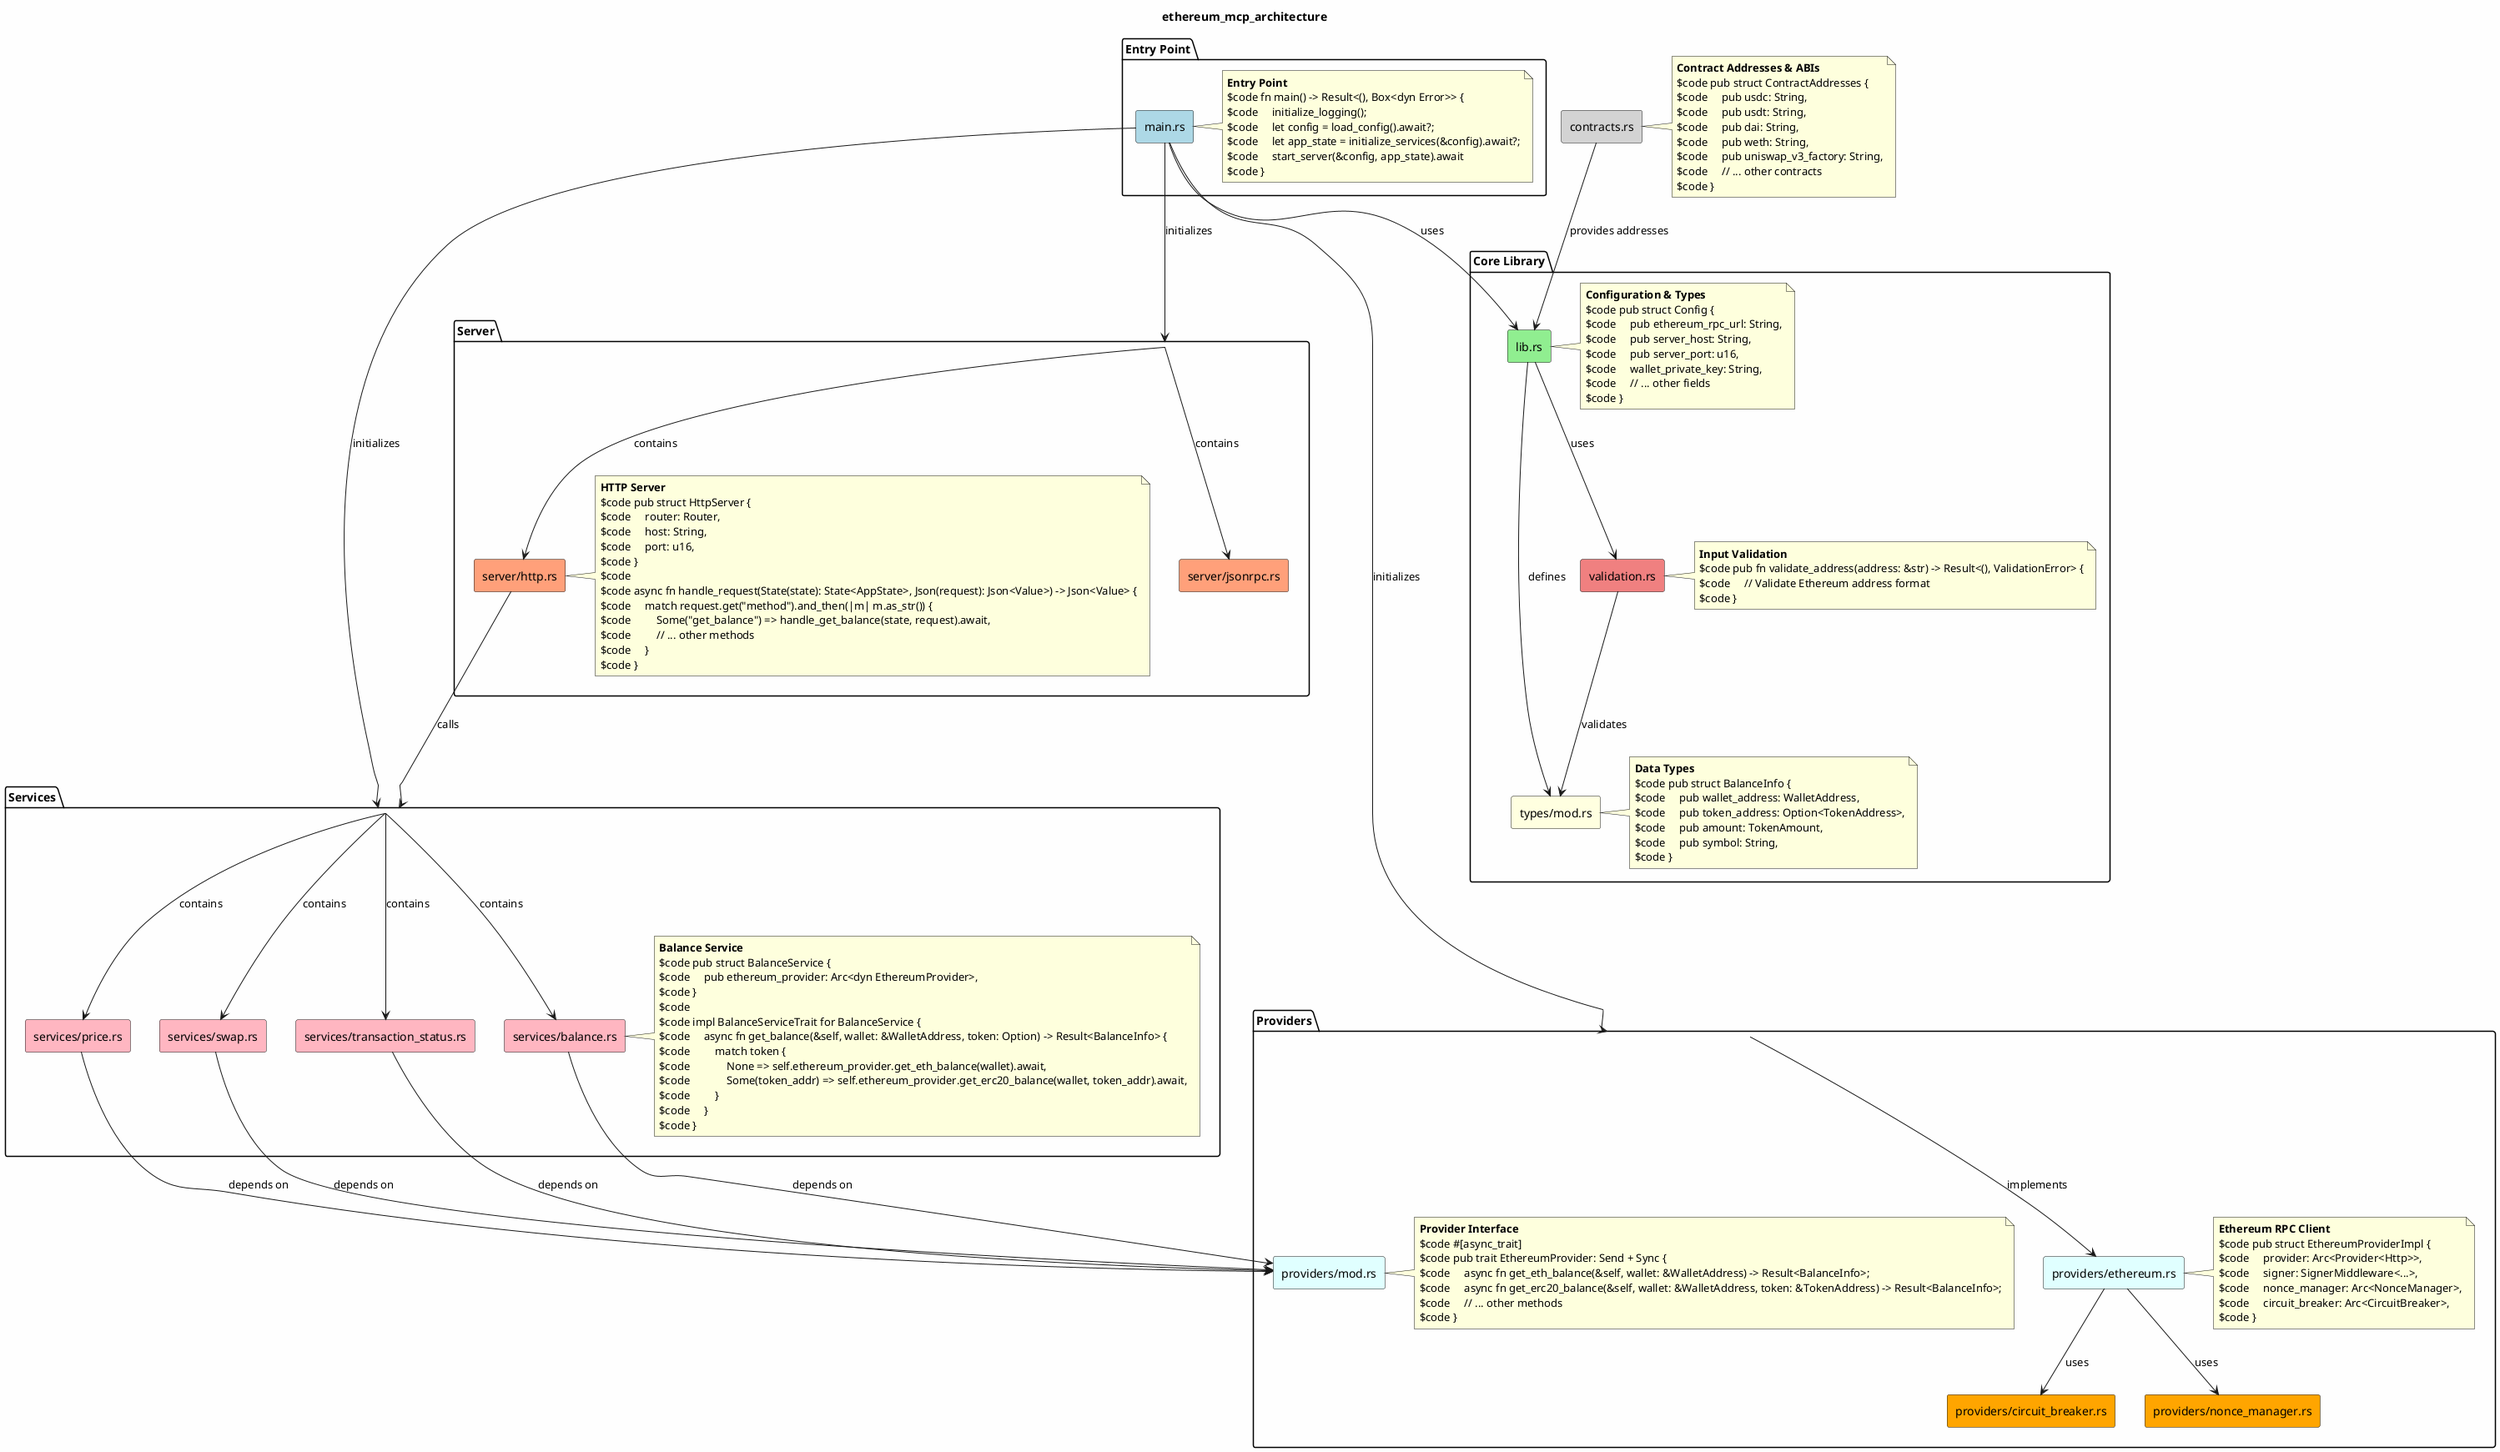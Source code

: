 @startuml Ethereum MCP Server Architecture
!define RECTANGLE class

skinparam backgroundColor #FEFEFE
skinparam componentStyle uml2

title ethereum_mcp_architecture

package "Entry Point" as main {
    rectangle "main.rs" as main_rs #lightblue
    note right of main_rs
        **Entry Point**
        $code fn main() -> Result<(), Box<dyn Error>> {
        $code     initialize_logging();
        $code     let config = load_config().await?;
        $code     let app_state = initialize_services(&config).await?;
        $code     start_server(&config, app_state).await
        $code }
    end note
}

package "Core Library" as lib {
    rectangle "lib.rs" as lib_rs #lightgreen
    note right of lib_rs
        **Configuration & Types**
        $code pub struct Config {
        $code     pub ethereum_rpc_url: String,
        $code     pub server_host: String,
        $code     pub server_port: u16,
        $code     wallet_private_key: String,
        $code     // ... other fields
        $code }
    end note

    rectangle "types/mod.rs" as types_rs #lightyellow
    note right of types_rs
        **Data Types**
        $code pub struct BalanceInfo {
        $code     pub wallet_address: WalletAddress,
        $code     pub token_address: Option<TokenAddress>,
        $code     pub amount: TokenAmount,
        $code     pub symbol: String,
        $code }
    end note

    rectangle "validation.rs" as validation_rs #lightcoral
    note right of validation_rs
        **Input Validation**
        $code pub fn validate_address(address: &str) -> Result<(), ValidationError> {
        $code     // Validate Ethereum address format
        $code }
    end note
}

package "Providers" as providers {
    rectangle "providers/mod.rs" as provider_mod #lightcyan
    note right of provider_mod
        **Provider Interface**
        $code #[async_trait]
        $code pub trait EthereumProvider: Send + Sync {
        $code     async fn get_eth_balance(&self, wallet: &WalletAddress) -> Result<BalanceInfo>;
        $code     async fn get_erc20_balance(&self, wallet: &WalletAddress, token: &TokenAddress) -> Result<BalanceInfo>;
        $code     // ... other methods
        $code }
    end note

    rectangle "providers/ethereum.rs" as ethereum_rs #lightcyan
    note right of ethereum_rs
        **Ethereum RPC Client**
        $code pub struct EthereumProviderImpl {
        $code     provider: Arc<Provider<Http>>,
        $code     signer: SignerMiddleware<...>,
        $code     nonce_manager: Arc<NonceManager>,
        $code     circuit_breaker: Arc<CircuitBreaker>,
        $code }
    end note

    rectangle "providers/circuit_breaker.rs" as circuit_breaker #orange
    rectangle "providers/nonce_manager.rs" as nonce_manager #orange
}

package "Services" as services {
    rectangle "services/balance.rs" as balance_svc #lightpink
    note right of balance_svc
        **Balance Service**
        $code pub struct BalanceService {
        $code     pub ethereum_provider: Arc<dyn EthereumProvider>,
        $code }
        $code
        $code impl BalanceServiceTrait for BalanceService {
        $code     async fn get_balance(&self, wallet: &WalletAddress, token: Option<&TokenAddress>) -> Result<BalanceInfo> {
        $code         match token {
        $code             None => self.ethereum_provider.get_eth_balance(wallet).await,
        $code             Some(token_addr) => self.ethereum_provider.get_erc20_balance(wallet, token_addr).await,
        $code         }
        $code     }
        $code }
    end note

    rectangle "services/price.rs" as price_svc #lightpink
    rectangle "services/swap.rs" as swap_svc #lightpink
    rectangle "services/transaction_status.rs" as tx_status_svc #lightpink
}

package "Server" as server {
    rectangle "server/http.rs" as http_server #lightsalmon
    note right of http_server
        **HTTP Server**
        $code pub struct HttpServer {
        $code     router: Router,
        $code     host: String,
        $code     port: u16,
        $code }
        $code
        $code async fn handle_request(State(state): State<AppState>, Json(request): Json<Value>) -> Json<Value> {
        $code     match request.get("method").and_then(|m| m.as_str()) {
        $code         Some("get_balance") => handle_get_balance(state, request).await,
        $code         // ... other methods
        $code     }
        $code }
    end note

    rectangle "server/jsonrpc.rs" as jsonrpc_rs #lightsalmon
}

rectangle "contracts.rs" as contracts_rs #lightgray
note right of contracts_rs
    **Contract Addresses & ABIs**
    $code pub struct ContractAddresses {
    $code     pub usdc: String,
    $code     pub usdt: String,
    $code     pub dai: String,
    $code     pub weth: String,
    $code     pub uniswap_v3_factory: String,
    $code     // ... other contracts
    $code }
end note

' Relationships
main_rs --> lib_rs : uses
lib_rs --> types_rs : defines
lib_rs --> validation_rs : uses

main_rs --> providers : initializes
providers --> ethereum_rs : implements
ethereum_rs --> circuit_breaker : uses
ethereum_rs --> nonce_manager : uses

main_rs --> services : initializes
services --> balance_svc : contains
services --> price_svc : contains
services --> swap_svc : contains
services --> tx_status_svc : contains

balance_svc --> provider_mod : depends on
price_svc --> provider_mod : depends on
swap_svc --> provider_mod : depends on
tx_status_svc --> provider_mod : depends on

main_rs --> server : initializes
server --> http_server : contains
server --> jsonrpc_rs : contains
http_server --> services : calls

validation_rs --> types_rs : validates
contracts_rs --> lib_rs : provides addresses
@enduml
